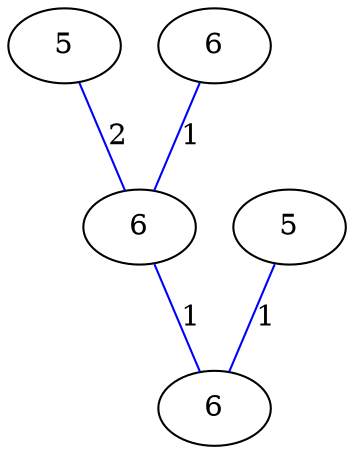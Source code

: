 graph G {
	0 [label="5"];
	1 [label="5"];
	2 [label="6"];
	3 [label="6"];
	4 [label="6"];
	0 -- 3 [label="2", color=blue];
	1 -- 4 [label="1", color=blue];
	2 -- 3 [label="1", color=blue];
	3 -- 4 [label="1", color=blue];
}